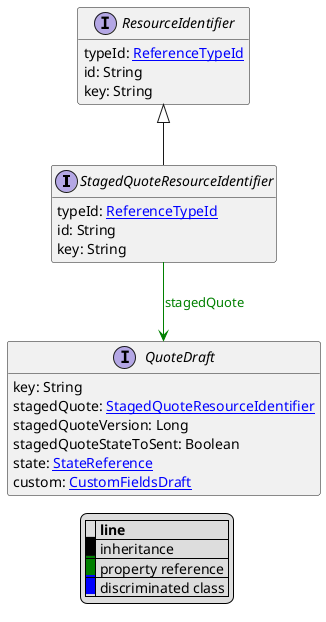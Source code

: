 @startuml

hide empty fields
hide empty methods
legend
|= |= line |
|<back:black>   </back>| inheritance |
|<back:green>   </back>| property reference |
|<back:blue>   </back>| discriminated class |
endlegend
interface StagedQuoteResourceIdentifier [[StagedQuoteResourceIdentifier.svg]] extends ResourceIdentifier {
    typeId: [[ReferenceTypeId.svg ReferenceTypeId]]
    id: String
    key: String
}
interface ResourceIdentifier [[ResourceIdentifier.svg]]  {
    typeId: [[ReferenceTypeId.svg ReferenceTypeId]]
    id: String
    key: String
}


interface QuoteDraft [[QuoteDraft.svg]]  {
    key: String
    stagedQuote: [[StagedQuoteResourceIdentifier.svg StagedQuoteResourceIdentifier]]
    stagedQuoteVersion: Long
    stagedQuoteStateToSent: Boolean
    state: [[StateReference.svg StateReference]]
    custom: [[CustomFieldsDraft.svg CustomFieldsDraft]]
}

StagedQuoteResourceIdentifier --> QuoteDraft #green;text:green : "stagedQuote"
@enduml
